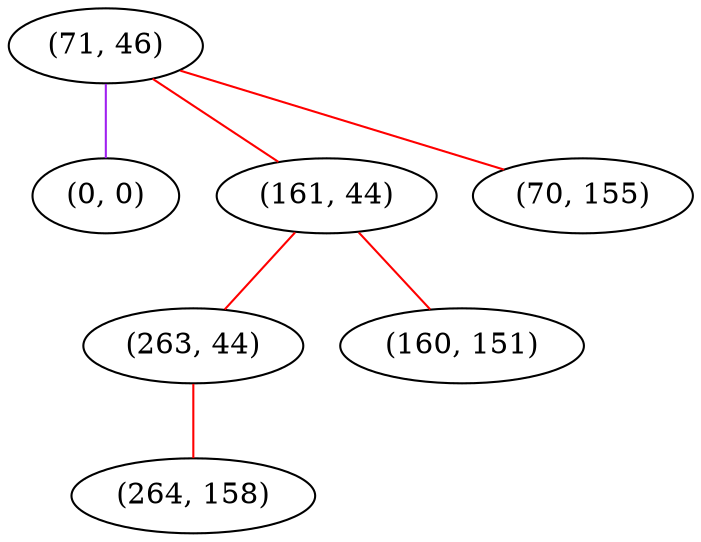 graph "" {
"(71, 46)";
"(0, 0)";
"(161, 44)";
"(263, 44)";
"(264, 158)";
"(70, 155)";
"(160, 151)";
"(71, 46)" -- "(70, 155)"  [color=red, key=0, weight=1];
"(71, 46)" -- "(0, 0)"  [color=purple, key=0, weight=4];
"(71, 46)" -- "(161, 44)"  [color=red, key=0, weight=1];
"(161, 44)" -- "(263, 44)"  [color=red, key=0, weight=1];
"(161, 44)" -- "(160, 151)"  [color=red, key=0, weight=1];
"(263, 44)" -- "(264, 158)"  [color=red, key=0, weight=1];
}
